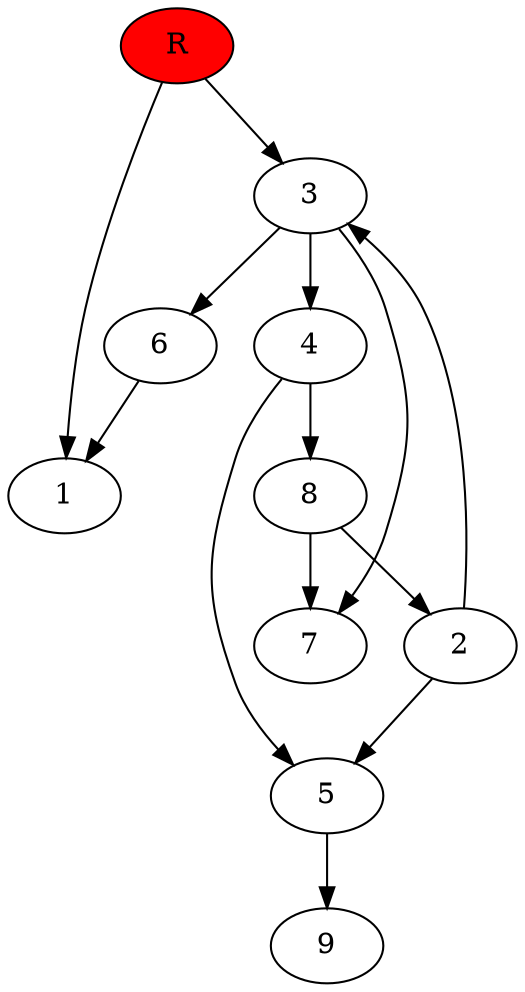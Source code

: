 digraph prb35266 {
	1
	2
	3
	4
	5
	6
	7
	8
	R [fillcolor="#ff0000" style=filled]
	2 -> 3
	2 -> 5
	3 -> 4
	3 -> 6
	3 -> 7
	4 -> 5
	4 -> 8
	5 -> 9
	6 -> 1
	8 -> 2
	8 -> 7
	R -> 1
	R -> 3
}
